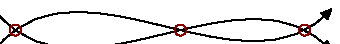 \documentclass{standalone}
\usepackage{luamplib}
\begin{document}
\mplibtextextlabel{enable}
\begin{mplibcode}
beginfig(1);
path A, B;
A = (origin {dir 42} .. 120 right {dir 42}) rotated 6;
B = A reflectedabout (left, right) shifted 10 up;
drawarrow A; label.llft("$A$", point 0 of A);
drawarrow B; label.ulft("$B$", point 0 of B);

pair P[]; numeric n; n=0; 
path R; R := A; %take a copy of A 
forever:
  R := R cutbefore B;  % snip where we cross B
  exitif length cuttings = 0;  % stop if nothing was cut
  P[incr n] = point 0 of R; % capture the point
  R := subpath (epsilon, infinity) of R; % nudge along
endfor

draw fullcircle scaled 4 shifted P1 withcolor .54 red;
draw fullcircle scaled 4 shifted P2 withcolor .54 red;
draw fullcircle scaled 4 shifted P3 withcolor .54 red;
endfig;
\end{mplibcode}
\end{document}

